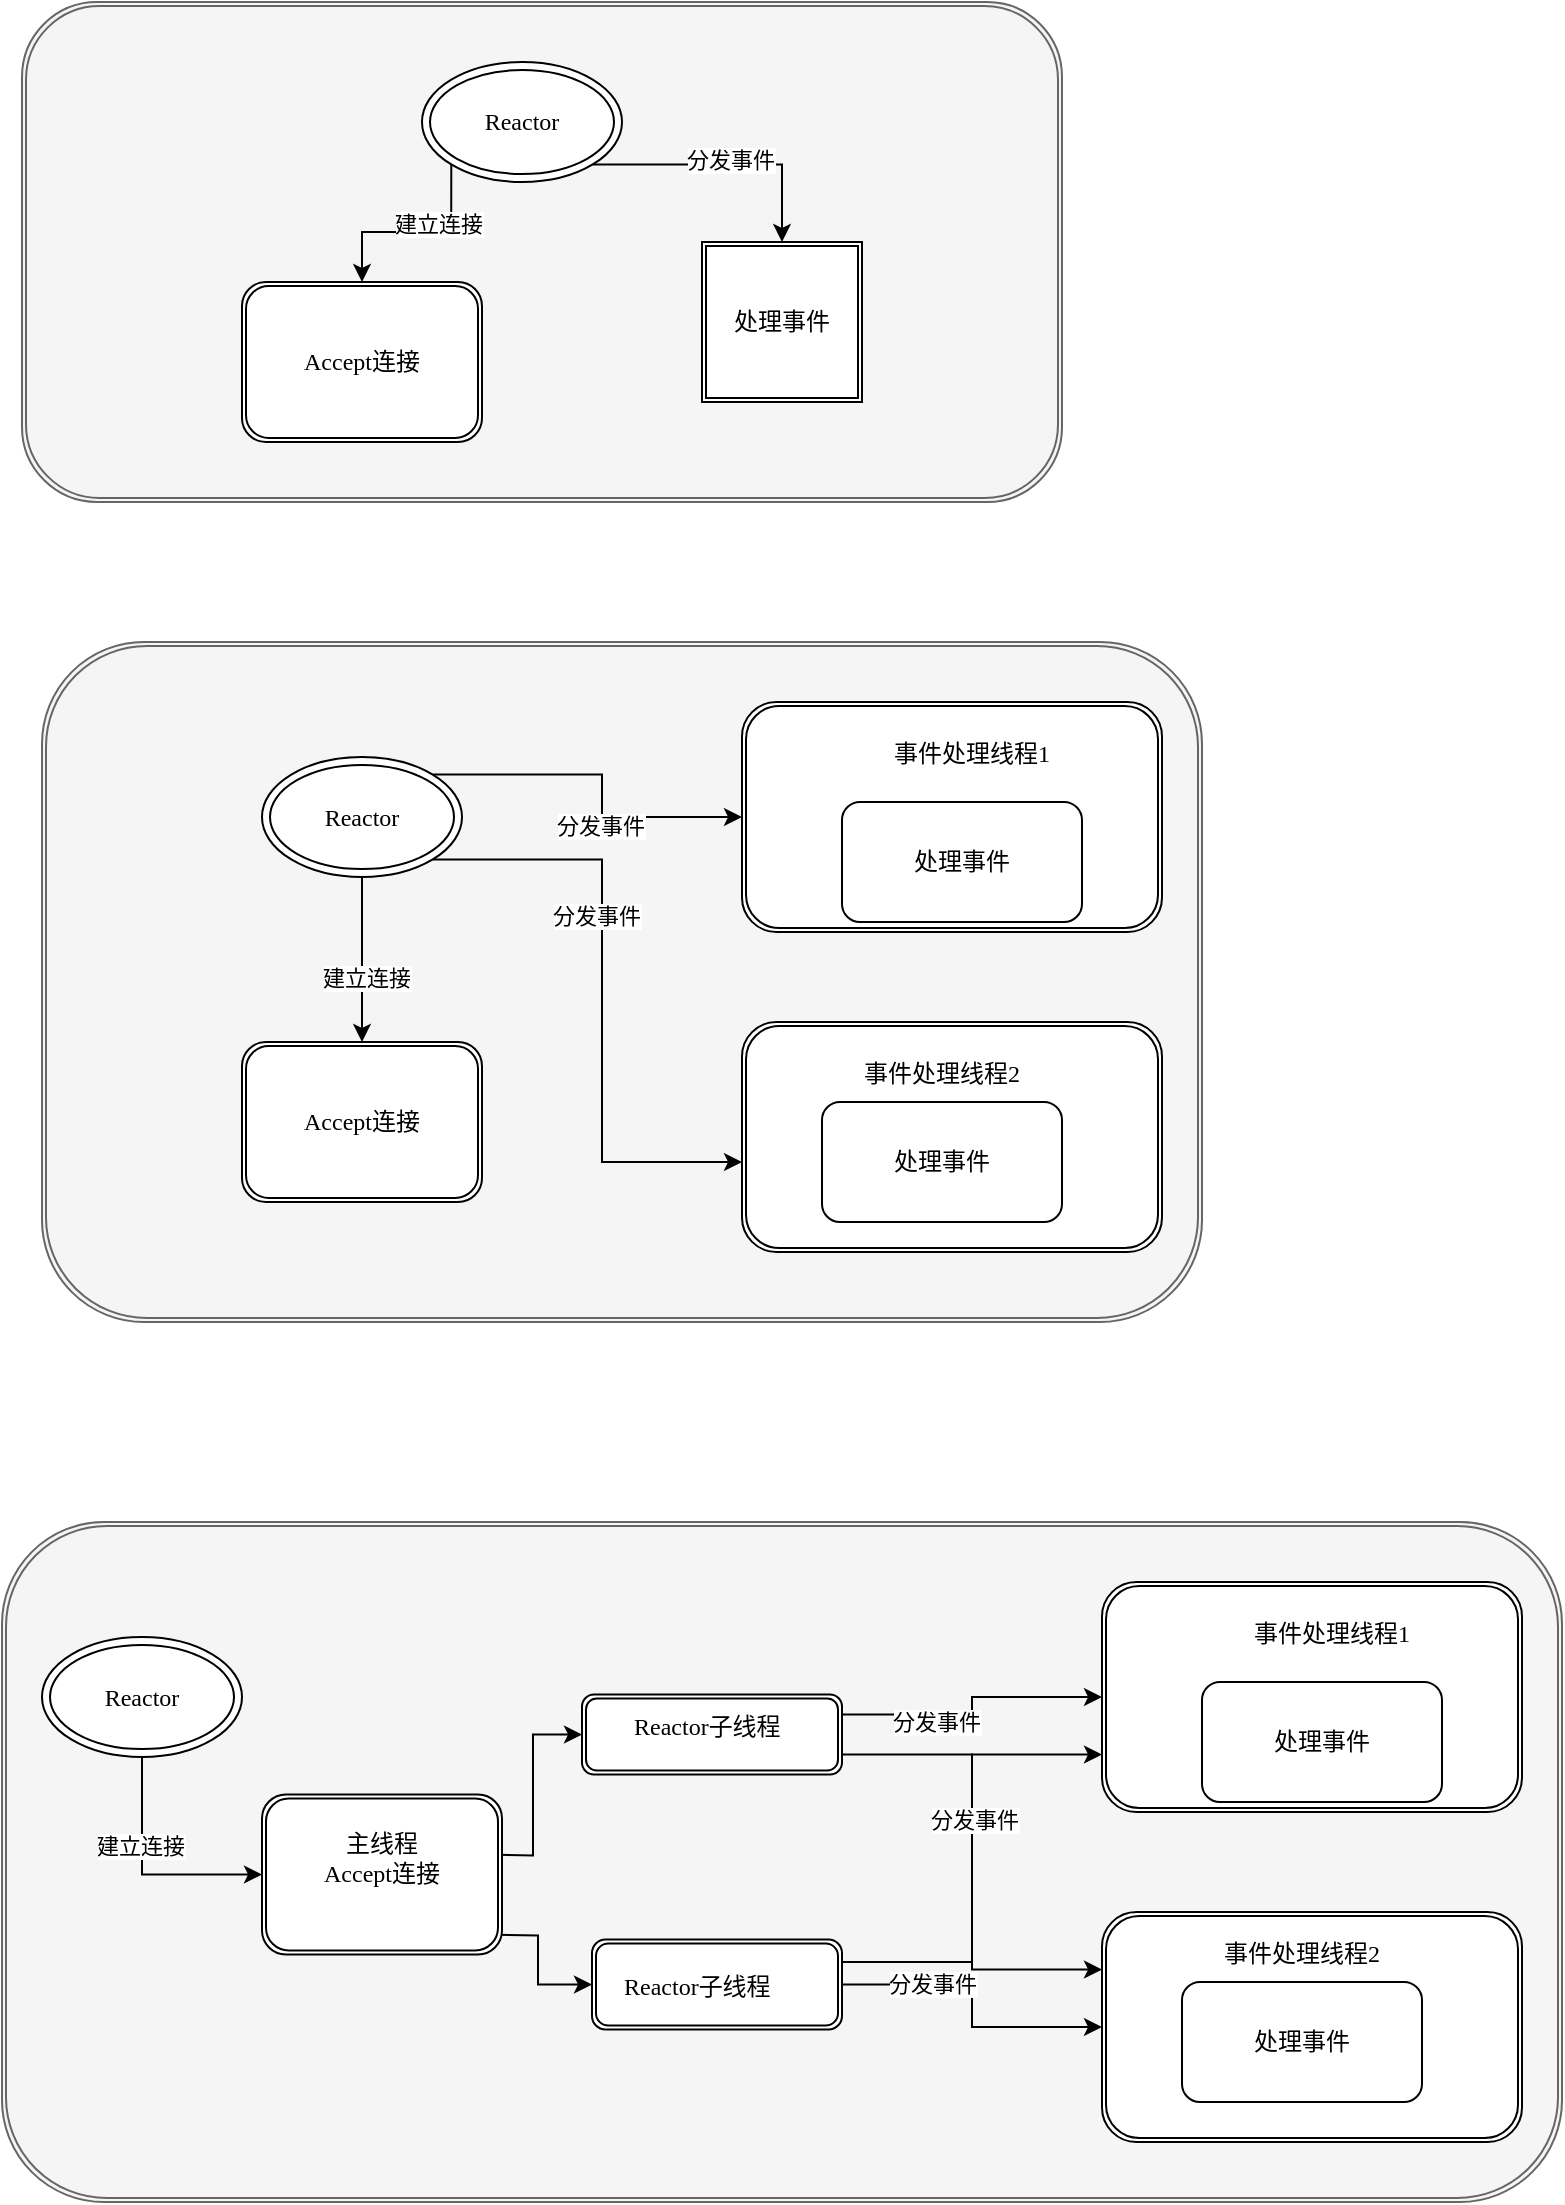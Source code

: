 <mxfile version="20.0.3" type="github">
  <diagram id="YmnsWwyU652XWD9sAz2e" name="第 1 页">
    <mxGraphModel dx="2062" dy="1122" grid="1" gridSize="10" guides="1" tooltips="1" connect="1" arrows="1" fold="1" page="1" pageScale="1" pageWidth="827" pageHeight="1169" math="0" shadow="0">
      <root>
        <mxCell id="0" />
        <mxCell id="1" parent="0" />
        <mxCell id="gHYlOZpf95ko1h86ET70-1" value="" style="shape=ext;double=1;rounded=1;whiteSpace=wrap;html=1;fillColor=#f5f5f5;fontColor=#333333;strokeColor=#666666;" vertex="1" parent="1">
          <mxGeometry x="100" y="170" width="520" height="250" as="geometry" />
        </mxCell>
        <mxCell id="gHYlOZpf95ko1h86ET70-73" style="edgeStyle=orthogonalEdgeStyle;rounded=0;orthogonalLoop=1;jettySize=auto;html=1;exitX=0;exitY=1;exitDx=0;exitDy=0;entryX=0.5;entryY=0;entryDx=0;entryDy=0;fontFamily=Comic Sans MS;" edge="1" parent="1" source="gHYlOZpf95ko1h86ET70-2" target="gHYlOZpf95ko1h86ET70-3">
          <mxGeometry relative="1" as="geometry" />
        </mxCell>
        <mxCell id="gHYlOZpf95ko1h86ET70-75" value="建立连接" style="edgeLabel;html=1;align=center;verticalAlign=middle;resizable=0;points=[];fontFamily=Comic Sans MS;" vertex="1" connectable="0" parent="gHYlOZpf95ko1h86ET70-73">
          <mxGeometry x="-0.219" y="-4" relative="1" as="geometry">
            <mxPoint as="offset" />
          </mxGeometry>
        </mxCell>
        <mxCell id="gHYlOZpf95ko1h86ET70-76" style="edgeStyle=orthogonalEdgeStyle;rounded=0;orthogonalLoop=1;jettySize=auto;html=1;exitX=1;exitY=1;exitDx=0;exitDy=0;fontFamily=Comic Sans MS;" edge="1" parent="1" source="gHYlOZpf95ko1h86ET70-2" target="gHYlOZpf95ko1h86ET70-4">
          <mxGeometry relative="1" as="geometry" />
        </mxCell>
        <mxCell id="gHYlOZpf95ko1h86ET70-77" value="分发事件" style="edgeLabel;html=1;align=center;verticalAlign=middle;resizable=0;points=[];fontFamily=Comic Sans MS;" vertex="1" connectable="0" parent="gHYlOZpf95ko1h86ET70-76">
          <mxGeometry x="0.029" y="2" relative="1" as="geometry">
            <mxPoint as="offset" />
          </mxGeometry>
        </mxCell>
        <mxCell id="gHYlOZpf95ko1h86ET70-2" value="Reactor" style="ellipse;shape=doubleEllipse;whiteSpace=wrap;html=1;fontFamily=Comic Sans MS;" vertex="1" parent="1">
          <mxGeometry x="300" y="200" width="100" height="60" as="geometry" />
        </mxCell>
        <mxCell id="gHYlOZpf95ko1h86ET70-3" value="Accept连接" style="shape=ext;double=1;rounded=1;whiteSpace=wrap;html=1;fontFamily=Comic Sans MS;" vertex="1" parent="1">
          <mxGeometry x="210" y="310" width="120" height="80" as="geometry" />
        </mxCell>
        <mxCell id="gHYlOZpf95ko1h86ET70-4" value="处理事件" style="shape=ext;double=1;whiteSpace=wrap;html=1;aspect=fixed;fontFamily=Comic Sans MS;" vertex="1" parent="1">
          <mxGeometry x="440" y="290" width="80" height="80" as="geometry" />
        </mxCell>
        <mxCell id="gHYlOZpf95ko1h86ET70-7" value="" style="shape=ext;double=1;rounded=1;whiteSpace=wrap;html=1;fillColor=#f5f5f5;fontColor=#333333;strokeColor=#666666;" vertex="1" parent="1">
          <mxGeometry x="110" y="490" width="580" height="340" as="geometry" />
        </mxCell>
        <mxCell id="gHYlOZpf95ko1h86ET70-68" style="edgeStyle=orthogonalEdgeStyle;rounded=0;orthogonalLoop=1;jettySize=auto;html=1;exitX=0.5;exitY=1;exitDx=0;exitDy=0;fontFamily=Comic Sans MS;" edge="1" parent="1" source="gHYlOZpf95ko1h86ET70-9" target="gHYlOZpf95ko1h86ET70-11">
          <mxGeometry relative="1" as="geometry" />
        </mxCell>
        <mxCell id="gHYlOZpf95ko1h86ET70-74" value="建立连接" style="edgeLabel;html=1;align=center;verticalAlign=middle;resizable=0;points=[];fontFamily=Comic Sans MS;" vertex="1" connectable="0" parent="gHYlOZpf95ko1h86ET70-68">
          <mxGeometry x="0.208" y="2" relative="1" as="geometry">
            <mxPoint as="offset" />
          </mxGeometry>
        </mxCell>
        <mxCell id="gHYlOZpf95ko1h86ET70-69" style="edgeStyle=orthogonalEdgeStyle;rounded=0;orthogonalLoop=1;jettySize=auto;html=1;exitX=1;exitY=0;exitDx=0;exitDy=0;entryX=0;entryY=0.5;entryDx=0;entryDy=0;fontFamily=Comic Sans MS;" edge="1" parent="1" source="gHYlOZpf95ko1h86ET70-9" target="gHYlOZpf95ko1h86ET70-13">
          <mxGeometry relative="1" as="geometry" />
        </mxCell>
        <mxCell id="gHYlOZpf95ko1h86ET70-71" value="分发事件" style="edgeLabel;html=1;align=center;verticalAlign=middle;resizable=0;points=[];fontFamily=Comic Sans MS;" vertex="1" connectable="0" parent="gHYlOZpf95ko1h86ET70-69">
          <mxGeometry x="0.204" y="-4" relative="1" as="geometry">
            <mxPoint x="-1" as="offset" />
          </mxGeometry>
        </mxCell>
        <mxCell id="gHYlOZpf95ko1h86ET70-70" style="edgeStyle=orthogonalEdgeStyle;rounded=0;orthogonalLoop=1;jettySize=auto;html=1;exitX=1;exitY=1;exitDx=0;exitDy=0;entryX=0;entryY=0.609;entryDx=0;entryDy=0;entryPerimeter=0;fontFamily=Comic Sans MS;" edge="1" parent="1" source="gHYlOZpf95ko1h86ET70-9" target="gHYlOZpf95ko1h86ET70-14">
          <mxGeometry relative="1" as="geometry" />
        </mxCell>
        <mxCell id="gHYlOZpf95ko1h86ET70-72" value="分发事件" style="edgeLabel;html=1;align=center;verticalAlign=middle;resizable=0;points=[];fontFamily=Comic Sans MS;" vertex="1" connectable="0" parent="gHYlOZpf95ko1h86ET70-70">
          <mxGeometry x="-0.26" y="-3" relative="1" as="geometry">
            <mxPoint as="offset" />
          </mxGeometry>
        </mxCell>
        <mxCell id="gHYlOZpf95ko1h86ET70-9" value="Reactor" style="ellipse;shape=doubleEllipse;whiteSpace=wrap;html=1;fontFamily=Comic Sans MS;" vertex="1" parent="1">
          <mxGeometry x="220" y="547.5" width="100" height="60" as="geometry" />
        </mxCell>
        <mxCell id="gHYlOZpf95ko1h86ET70-11" value="Accept连接" style="shape=ext;double=1;rounded=1;whiteSpace=wrap;html=1;fontFamily=Comic Sans MS;" vertex="1" parent="1">
          <mxGeometry x="210" y="690" width="120" height="80" as="geometry" />
        </mxCell>
        <mxCell id="gHYlOZpf95ko1h86ET70-13" value="" style="shape=ext;double=1;rounded=1;whiteSpace=wrap;html=1;fontFamily=Comic Sans MS;" vertex="1" parent="1">
          <mxGeometry x="460" y="520" width="210" height="115" as="geometry" />
        </mxCell>
        <mxCell id="gHYlOZpf95ko1h86ET70-14" value="" style="shape=ext;double=1;rounded=1;whiteSpace=wrap;html=1;fontFamily=Comic Sans MS;" vertex="1" parent="1">
          <mxGeometry x="460" y="680" width="210" height="115" as="geometry" />
        </mxCell>
        <mxCell id="gHYlOZpf95ko1h86ET70-18" value="处理事件" style="rounded=1;whiteSpace=wrap;html=1;fontFamily=Comic Sans MS;" vertex="1" parent="1">
          <mxGeometry x="510" y="570" width="120" height="60" as="geometry" />
        </mxCell>
        <mxCell id="gHYlOZpf95ko1h86ET70-19" value="处理事件" style="rounded=1;whiteSpace=wrap;html=1;fontFamily=Comic Sans MS;" vertex="1" parent="1">
          <mxGeometry x="500" y="720" width="120" height="60" as="geometry" />
        </mxCell>
        <mxCell id="gHYlOZpf95ko1h86ET70-21" value="事件处理线程1" style="text;strokeColor=none;fillColor=none;align=left;verticalAlign=middle;spacingLeft=4;spacingRight=4;overflow=hidden;points=[[0,0.5],[1,0.5]];portConstraint=eastwest;rotatable=0;fontFamily=Comic Sans MS;" vertex="1" parent="1">
          <mxGeometry x="530" y="530" width="100" height="30" as="geometry" />
        </mxCell>
        <mxCell id="gHYlOZpf95ko1h86ET70-22" value="事件处理线程2" style="text;strokeColor=none;fillColor=none;align=left;verticalAlign=middle;spacingLeft=4;spacingRight=4;overflow=hidden;points=[[0,0.5],[1,0.5]];portConstraint=eastwest;rotatable=0;fontFamily=Comic Sans MS;" vertex="1" parent="1">
          <mxGeometry x="515" y="690" width="100" height="30" as="geometry" />
        </mxCell>
        <mxCell id="gHYlOZpf95ko1h86ET70-23" value="" style="shape=ext;double=1;rounded=1;whiteSpace=wrap;html=1;fillColor=#f5f5f5;fontColor=#333333;strokeColor=#666666;" vertex="1" parent="1">
          <mxGeometry x="90" y="930" width="780" height="340" as="geometry" />
        </mxCell>
        <mxCell id="gHYlOZpf95ko1h86ET70-78" style="edgeStyle=orthogonalEdgeStyle;rounded=0;orthogonalLoop=1;jettySize=auto;html=1;exitX=0.5;exitY=1;exitDx=0;exitDy=0;entryX=0;entryY=0.5;entryDx=0;entryDy=0;fontFamily=Comic Sans MS;" edge="1" parent="1" source="gHYlOZpf95ko1h86ET70-25" target="gHYlOZpf95ko1h86ET70-28">
          <mxGeometry relative="1" as="geometry" />
        </mxCell>
        <mxCell id="gHYlOZpf95ko1h86ET70-79" value="建立连接" style="edgeLabel;html=1;align=center;verticalAlign=middle;resizable=0;points=[];fontFamily=Comic Sans MS;" vertex="1" connectable="0" parent="gHYlOZpf95ko1h86ET70-78">
          <mxGeometry x="-0.262" y="-1" relative="1" as="geometry">
            <mxPoint as="offset" />
          </mxGeometry>
        </mxCell>
        <mxCell id="gHYlOZpf95ko1h86ET70-25" value="Reactor" style="ellipse;shape=doubleEllipse;whiteSpace=wrap;html=1;fontFamily=Comic Sans MS;" vertex="1" parent="1">
          <mxGeometry x="110" y="987.5" width="100" height="60" as="geometry" />
        </mxCell>
        <mxCell id="gHYlOZpf95ko1h86ET70-26" style="edgeStyle=orthogonalEdgeStyle;rounded=0;orthogonalLoop=1;jettySize=auto;html=1;exitX=1;exitY=0.25;exitDx=0;exitDy=0;entryX=0;entryY=0.5;entryDx=0;entryDy=0;fontFamily=Comic Sans MS;" edge="1" parent="1" target="gHYlOZpf95ko1h86ET70-29">
          <mxGeometry relative="1" as="geometry">
            <mxPoint x="330" y="1096.25" as="sourcePoint" />
          </mxGeometry>
        </mxCell>
        <mxCell id="gHYlOZpf95ko1h86ET70-27" style="edgeStyle=orthogonalEdgeStyle;rounded=0;orthogonalLoop=1;jettySize=auto;html=1;exitX=1;exitY=0.75;exitDx=0;exitDy=0;entryX=0;entryY=0.5;entryDx=0;entryDy=0;fontFamily=Comic Sans MS;" edge="1" parent="1" target="gHYlOZpf95ko1h86ET70-30">
          <mxGeometry relative="1" as="geometry">
            <mxPoint x="330" y="1136.25" as="sourcePoint" />
          </mxGeometry>
        </mxCell>
        <mxCell id="gHYlOZpf95ko1h86ET70-28" value="Accept连接" style="shape=ext;double=1;rounded=1;whiteSpace=wrap;html=1;fontFamily=Comic Sans MS;" vertex="1" parent="1">
          <mxGeometry x="220" y="1066.25" width="120" height="80" as="geometry" />
        </mxCell>
        <mxCell id="gHYlOZpf95ko1h86ET70-59" style="edgeStyle=orthogonalEdgeStyle;rounded=0;orthogonalLoop=1;jettySize=auto;html=1;exitX=1;exitY=0.25;exitDx=0;exitDy=0;entryX=0;entryY=0.5;entryDx=0;entryDy=0;fontFamily=Comic Sans MS;" edge="1" parent="1" source="gHYlOZpf95ko1h86ET70-29" target="gHYlOZpf95ko1h86ET70-53">
          <mxGeometry relative="1" as="geometry" />
        </mxCell>
        <mxCell id="gHYlOZpf95ko1h86ET70-61" value="分发事件" style="edgeLabel;html=1;align=center;verticalAlign=middle;resizable=0;points=[];fontFamily=Comic Sans MS;" vertex="1" connectable="0" parent="gHYlOZpf95ko1h86ET70-59">
          <mxGeometry x="-0.323" y="-3" relative="1" as="geometry">
            <mxPoint as="offset" />
          </mxGeometry>
        </mxCell>
        <mxCell id="gHYlOZpf95ko1h86ET70-65" style="edgeStyle=orthogonalEdgeStyle;rounded=0;orthogonalLoop=1;jettySize=auto;html=1;exitX=1;exitY=0.75;exitDx=0;exitDy=0;entryX=0;entryY=0.25;entryDx=0;entryDy=0;fontFamily=Comic Sans MS;" edge="1" parent="1" source="gHYlOZpf95ko1h86ET70-29" target="gHYlOZpf95ko1h86ET70-58">
          <mxGeometry relative="1" as="geometry" />
        </mxCell>
        <mxCell id="gHYlOZpf95ko1h86ET70-29" value="" style="shape=ext;double=1;rounded=1;whiteSpace=wrap;html=1;fontFamily=Comic Sans MS;" vertex="1" parent="1">
          <mxGeometry x="380" y="1016.25" width="130" height="40" as="geometry" />
        </mxCell>
        <mxCell id="gHYlOZpf95ko1h86ET70-60" style="edgeStyle=orthogonalEdgeStyle;rounded=0;orthogonalLoop=1;jettySize=auto;html=1;exitX=1;exitY=0.5;exitDx=0;exitDy=0;fontFamily=Comic Sans MS;" edge="1" parent="1" source="gHYlOZpf95ko1h86ET70-30" target="gHYlOZpf95ko1h86ET70-58">
          <mxGeometry relative="1" as="geometry" />
        </mxCell>
        <mxCell id="gHYlOZpf95ko1h86ET70-62" value="分发事件" style="edgeLabel;html=1;align=center;verticalAlign=middle;resizable=0;points=[];fontFamily=Comic Sans MS;" vertex="1" connectable="0" parent="gHYlOZpf95ko1h86ET70-60">
          <mxGeometry x="-0.404" y="1" relative="1" as="geometry">
            <mxPoint as="offset" />
          </mxGeometry>
        </mxCell>
        <mxCell id="gHYlOZpf95ko1h86ET70-63" style="edgeStyle=orthogonalEdgeStyle;rounded=0;orthogonalLoop=1;jettySize=auto;html=1;exitX=1;exitY=0.25;exitDx=0;exitDy=0;entryX=0;entryY=0.75;entryDx=0;entryDy=0;fontFamily=Comic Sans MS;" edge="1" parent="1" source="gHYlOZpf95ko1h86ET70-30" target="gHYlOZpf95ko1h86ET70-53">
          <mxGeometry relative="1" as="geometry" />
        </mxCell>
        <mxCell id="gHYlOZpf95ko1h86ET70-66" value="分发事件" style="edgeLabel;html=1;align=center;verticalAlign=middle;resizable=0;points=[];fontFamily=Comic Sans MS;" vertex="1" connectable="0" parent="gHYlOZpf95ko1h86ET70-63">
          <mxGeometry x="0.166" y="-1" relative="1" as="geometry">
            <mxPoint as="offset" />
          </mxGeometry>
        </mxCell>
        <mxCell id="gHYlOZpf95ko1h86ET70-30" value="" style="shape=ext;double=1;rounded=1;whiteSpace=wrap;html=1;fontFamily=Comic Sans MS;" vertex="1" parent="1">
          <mxGeometry x="385" y="1138.75" width="125" height="45" as="geometry" />
        </mxCell>
        <mxCell id="gHYlOZpf95ko1h86ET70-33" value="Reactor子线程" style="text;strokeColor=none;fillColor=none;align=left;verticalAlign=middle;spacingLeft=4;spacingRight=4;overflow=hidden;points=[[0,0.5],[1,0.5]];portConstraint=eastwest;rotatable=0;fontFamily=Comic Sans MS;" vertex="1" parent="1">
          <mxGeometry x="400" y="1016.25" width="100" height="30" as="geometry" />
        </mxCell>
        <mxCell id="gHYlOZpf95ko1h86ET70-34" value="Reactor子线程" style="text;strokeColor=none;fillColor=none;align=left;verticalAlign=middle;spacingLeft=4;spacingRight=4;overflow=hidden;points=[[0,0.5],[1,0.5]];portConstraint=eastwest;rotatable=0;fontFamily=Comic Sans MS;" vertex="1" parent="1">
          <mxGeometry x="395" y="1146.25" width="100" height="30" as="geometry" />
        </mxCell>
        <mxCell id="gHYlOZpf95ko1h86ET70-37" value="主线程" style="text;html=1;strokeColor=none;fillColor=none;align=center;verticalAlign=middle;whiteSpace=wrap;rounded=0;fontFamily=Comic Sans MS;" vertex="1" parent="1">
          <mxGeometry x="250" y="1076.25" width="60" height="30" as="geometry" />
        </mxCell>
        <mxCell id="gHYlOZpf95ko1h86ET70-53" value="" style="shape=ext;double=1;rounded=1;whiteSpace=wrap;html=1;fontFamily=Comic Sans MS;" vertex="1" parent="1">
          <mxGeometry x="640" y="960" width="210" height="115" as="geometry" />
        </mxCell>
        <mxCell id="gHYlOZpf95ko1h86ET70-54" value="处理事件" style="rounded=1;whiteSpace=wrap;html=1;fontFamily=Comic Sans MS;" vertex="1" parent="1">
          <mxGeometry x="690" y="1010" width="120" height="60" as="geometry" />
        </mxCell>
        <mxCell id="gHYlOZpf95ko1h86ET70-58" value="" style="shape=ext;double=1;rounded=1;whiteSpace=wrap;html=1;fontFamily=Comic Sans MS;" vertex="1" parent="1">
          <mxGeometry x="640" y="1125" width="210" height="115" as="geometry" />
        </mxCell>
        <mxCell id="gHYlOZpf95ko1h86ET70-55" value="处理事件" style="rounded=1;whiteSpace=wrap;html=1;fontFamily=Comic Sans MS;" vertex="1" parent="1">
          <mxGeometry x="680" y="1160" width="120" height="60" as="geometry" />
        </mxCell>
        <mxCell id="gHYlOZpf95ko1h86ET70-56" value="事件处理线程1" style="text;strokeColor=none;fillColor=none;align=left;verticalAlign=middle;spacingLeft=4;spacingRight=4;overflow=hidden;points=[[0,0.5],[1,0.5]];portConstraint=eastwest;rotatable=0;fontFamily=Comic Sans MS;" vertex="1" parent="1">
          <mxGeometry x="710" y="970" width="100" height="30" as="geometry" />
        </mxCell>
        <mxCell id="gHYlOZpf95ko1h86ET70-57" value="事件处理线程2" style="text;strokeColor=none;fillColor=none;align=left;verticalAlign=middle;spacingLeft=4;spacingRight=4;overflow=hidden;points=[[0,0.5],[1,0.5]];portConstraint=eastwest;rotatable=0;fontFamily=Comic Sans MS;" vertex="1" parent="1">
          <mxGeometry x="695" y="1130" width="100" height="30" as="geometry" />
        </mxCell>
      </root>
    </mxGraphModel>
  </diagram>
</mxfile>
